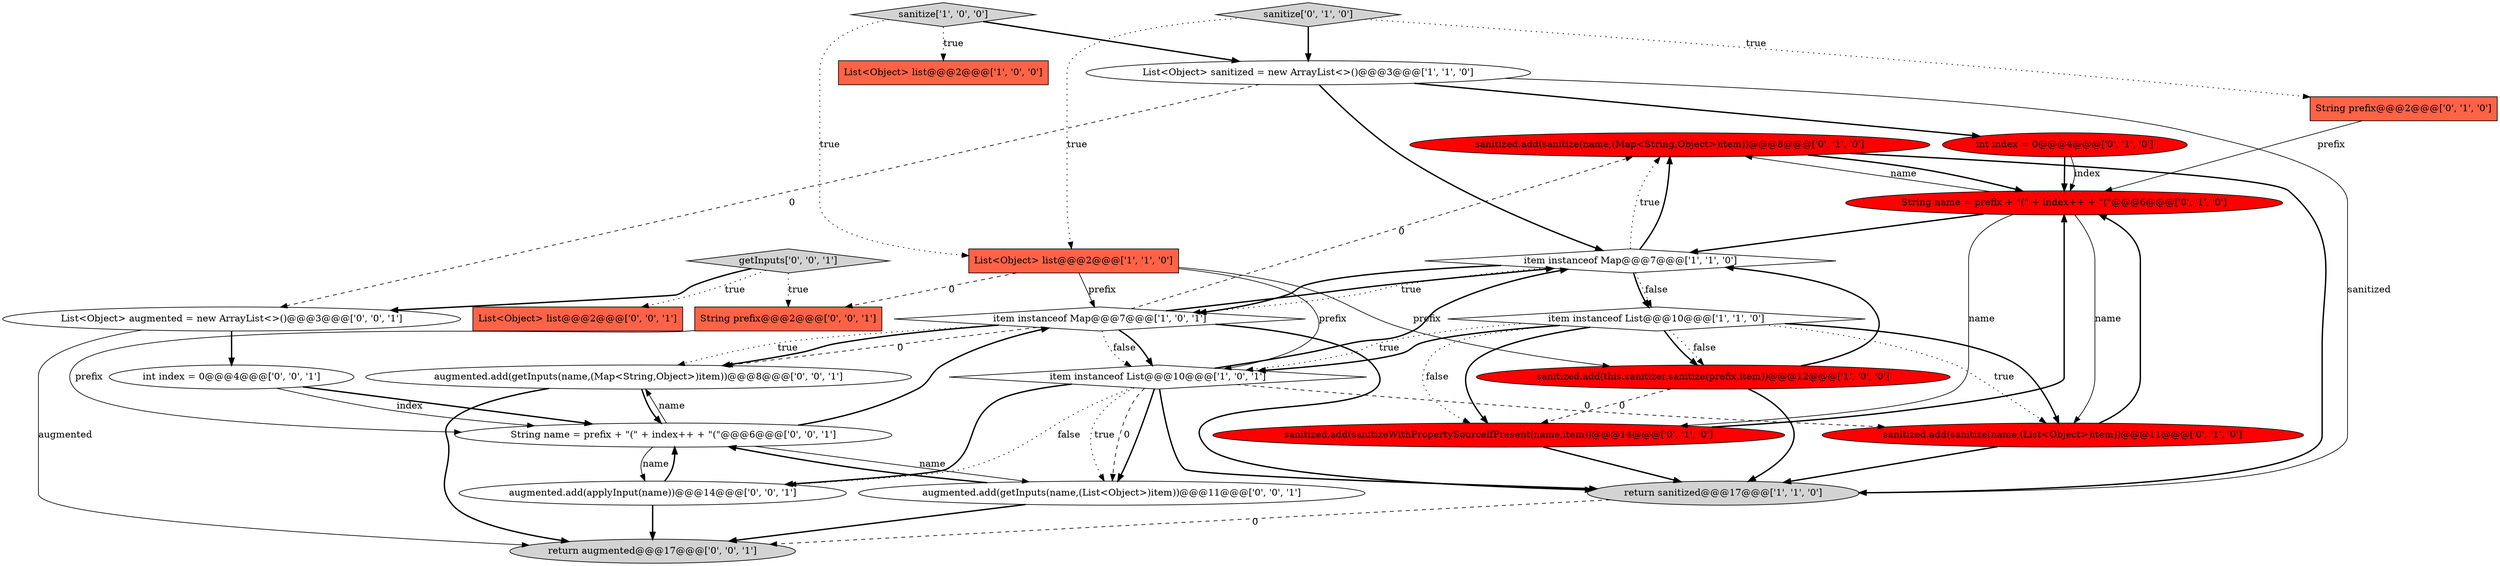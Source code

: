 digraph {
15 [style = filled, label = "sanitized.add(sanitize(name,(Map<String,Object>)item))@@@8@@@['0', '1', '0']", fillcolor = red, shape = ellipse image = "AAA1AAABBB2BBB"];
1 [style = filled, label = "sanitize['1', '0', '0']", fillcolor = lightgray, shape = diamond image = "AAA0AAABBB1BBB"];
12 [style = filled, label = "String name = prefix + \"(\" + index++ + \"(\"@@@6@@@['0', '1', '0']", fillcolor = red, shape = ellipse image = "AAA1AAABBB2BBB"];
5 [style = filled, label = "List<Object> list@@@2@@@['1', '1', '0']", fillcolor = tomato, shape = box image = "AAA0AAABBB1BBB"];
10 [style = filled, label = "int index = 0@@@4@@@['0', '1', '0']", fillcolor = red, shape = ellipse image = "AAA1AAABBB2BBB"];
22 [style = filled, label = "List<Object> list@@@2@@@['0', '0', '1']", fillcolor = tomato, shape = box image = "AAA0AAABBB3BBB"];
16 [style = filled, label = "sanitized.add(sanitize(name,(List<Object>)item))@@@11@@@['0', '1', '0']", fillcolor = red, shape = ellipse image = "AAA1AAABBB2BBB"];
18 [style = filled, label = "List<Object> augmented = new ArrayList<>()@@@3@@@['0', '0', '1']", fillcolor = white, shape = ellipse image = "AAA0AAABBB3BBB"];
2 [style = filled, label = "item instanceof Map@@@7@@@['1', '1', '0']", fillcolor = white, shape = diamond image = "AAA0AAABBB1BBB"];
13 [style = filled, label = "sanitized.add(sanitizeWithPropertySourceIfPresent(name,item))@@@14@@@['0', '1', '0']", fillcolor = red, shape = ellipse image = "AAA1AAABBB2BBB"];
26 [style = filled, label = "String prefix@@@2@@@['0', '0', '1']", fillcolor = tomato, shape = box image = "AAA0AAABBB3BBB"];
6 [style = filled, label = "item instanceof List@@@10@@@['1', '1', '0']", fillcolor = white, shape = diamond image = "AAA0AAABBB1BBB"];
3 [style = filled, label = "item instanceof List@@@10@@@['1', '0', '1']", fillcolor = white, shape = diamond image = "AAA0AAABBB1BBB"];
19 [style = filled, label = "int index = 0@@@4@@@['0', '0', '1']", fillcolor = white, shape = ellipse image = "AAA0AAABBB3BBB"];
24 [style = filled, label = "String name = prefix + \"(\" + index++ + \"(\"@@@6@@@['0', '0', '1']", fillcolor = white, shape = ellipse image = "AAA0AAABBB3BBB"];
11 [style = filled, label = "String prefix@@@2@@@['0', '1', '0']", fillcolor = tomato, shape = box image = "AAA0AAABBB2BBB"];
14 [style = filled, label = "sanitize['0', '1', '0']", fillcolor = lightgray, shape = diamond image = "AAA0AAABBB2BBB"];
25 [style = filled, label = "getInputs['0', '0', '1']", fillcolor = lightgray, shape = diamond image = "AAA0AAABBB3BBB"];
20 [style = filled, label = "augmented.add(getInputs(name,(Map<String,Object>)item))@@@8@@@['0', '0', '1']", fillcolor = white, shape = ellipse image = "AAA0AAABBB3BBB"];
9 [style = filled, label = "return sanitized@@@17@@@['1', '1', '0']", fillcolor = lightgray, shape = ellipse image = "AAA0AAABBB1BBB"];
0 [style = filled, label = "List<Object> list@@@2@@@['1', '0', '0']", fillcolor = tomato, shape = box image = "AAA0AAABBB1BBB"];
23 [style = filled, label = "augmented.add(getInputs(name,(List<Object>)item))@@@11@@@['0', '0', '1']", fillcolor = white, shape = ellipse image = "AAA0AAABBB3BBB"];
4 [style = filled, label = "List<Object> sanitized = new ArrayList<>()@@@3@@@['1', '1', '0']", fillcolor = white, shape = ellipse image = "AAA0AAABBB1BBB"];
21 [style = filled, label = "augmented.add(applyInput(name))@@@14@@@['0', '0', '1']", fillcolor = white, shape = ellipse image = "AAA0AAABBB3BBB"];
8 [style = filled, label = "item instanceof Map@@@7@@@['1', '0', '1']", fillcolor = white, shape = diamond image = "AAA0AAABBB1BBB"];
7 [style = filled, label = "sanitized.add(this.sanitizer.sanitize(prefix,item))@@@12@@@['1', '0', '0']", fillcolor = red, shape = ellipse image = "AAA1AAABBB1BBB"];
17 [style = filled, label = "return augmented@@@17@@@['0', '0', '1']", fillcolor = lightgray, shape = ellipse image = "AAA0AAABBB3BBB"];
4->10 [style = bold, label=""];
6->3 [style = bold, label=""];
6->13 [style = dotted, label="false"];
4->18 [style = dashed, label="0"];
1->4 [style = bold, label=""];
8->3 [style = dotted, label="false"];
20->17 [style = bold, label=""];
5->26 [style = dashed, label="0"];
24->23 [style = solid, label="name"];
2->6 [style = bold, label=""];
10->12 [style = solid, label="index"];
8->15 [style = dashed, label="0"];
8->3 [style = bold, label=""];
3->16 [style = dashed, label="0"];
25->18 [style = bold, label=""];
18->19 [style = bold, label=""];
2->15 [style = dotted, label="true"];
8->20 [style = dashed, label="0"];
8->20 [style = dotted, label="true"];
11->12 [style = solid, label="prefix"];
12->16 [style = solid, label="name"];
21->24 [style = bold, label=""];
4->2 [style = bold, label=""];
6->7 [style = dotted, label="false"];
12->13 [style = solid, label="name"];
12->15 [style = solid, label="name"];
26->24 [style = solid, label="prefix"];
19->24 [style = bold, label=""];
3->9 [style = bold, label=""];
7->9 [style = bold, label=""];
3->23 [style = dashed, label="0"];
12->2 [style = bold, label=""];
3->23 [style = bold, label=""];
23->24 [style = bold, label=""];
13->12 [style = bold, label=""];
8->20 [style = bold, label=""];
14->5 [style = dotted, label="true"];
6->16 [style = dotted, label="true"];
3->2 [style = bold, label=""];
8->2 [style = bold, label=""];
10->12 [style = bold, label=""];
7->2 [style = bold, label=""];
15->9 [style = bold, label=""];
6->16 [style = bold, label=""];
6->13 [style = bold, label=""];
9->17 [style = dashed, label="0"];
2->15 [style = bold, label=""];
8->9 [style = bold, label=""];
25->22 [style = dotted, label="true"];
5->3 [style = solid, label="prefix"];
4->9 [style = solid, label="sanitized"];
2->6 [style = dotted, label="false"];
7->13 [style = dashed, label="0"];
14->11 [style = dotted, label="true"];
3->21 [style = bold, label=""];
24->21 [style = solid, label="name"];
5->8 [style = solid, label="prefix"];
15->12 [style = bold, label=""];
18->17 [style = solid, label="augmented"];
5->7 [style = solid, label="prefix"];
13->9 [style = bold, label=""];
23->17 [style = bold, label=""];
24->8 [style = bold, label=""];
1->0 [style = dotted, label="true"];
24->20 [style = solid, label="name"];
6->7 [style = bold, label=""];
20->24 [style = bold, label=""];
6->3 [style = dotted, label="true"];
3->21 [style = dotted, label="false"];
1->5 [style = dotted, label="true"];
16->12 [style = bold, label=""];
21->17 [style = bold, label=""];
25->26 [style = dotted, label="true"];
16->9 [style = bold, label=""];
2->8 [style = dotted, label="true"];
2->8 [style = bold, label=""];
14->4 [style = bold, label=""];
3->23 [style = dotted, label="true"];
19->24 [style = solid, label="index"];
}
